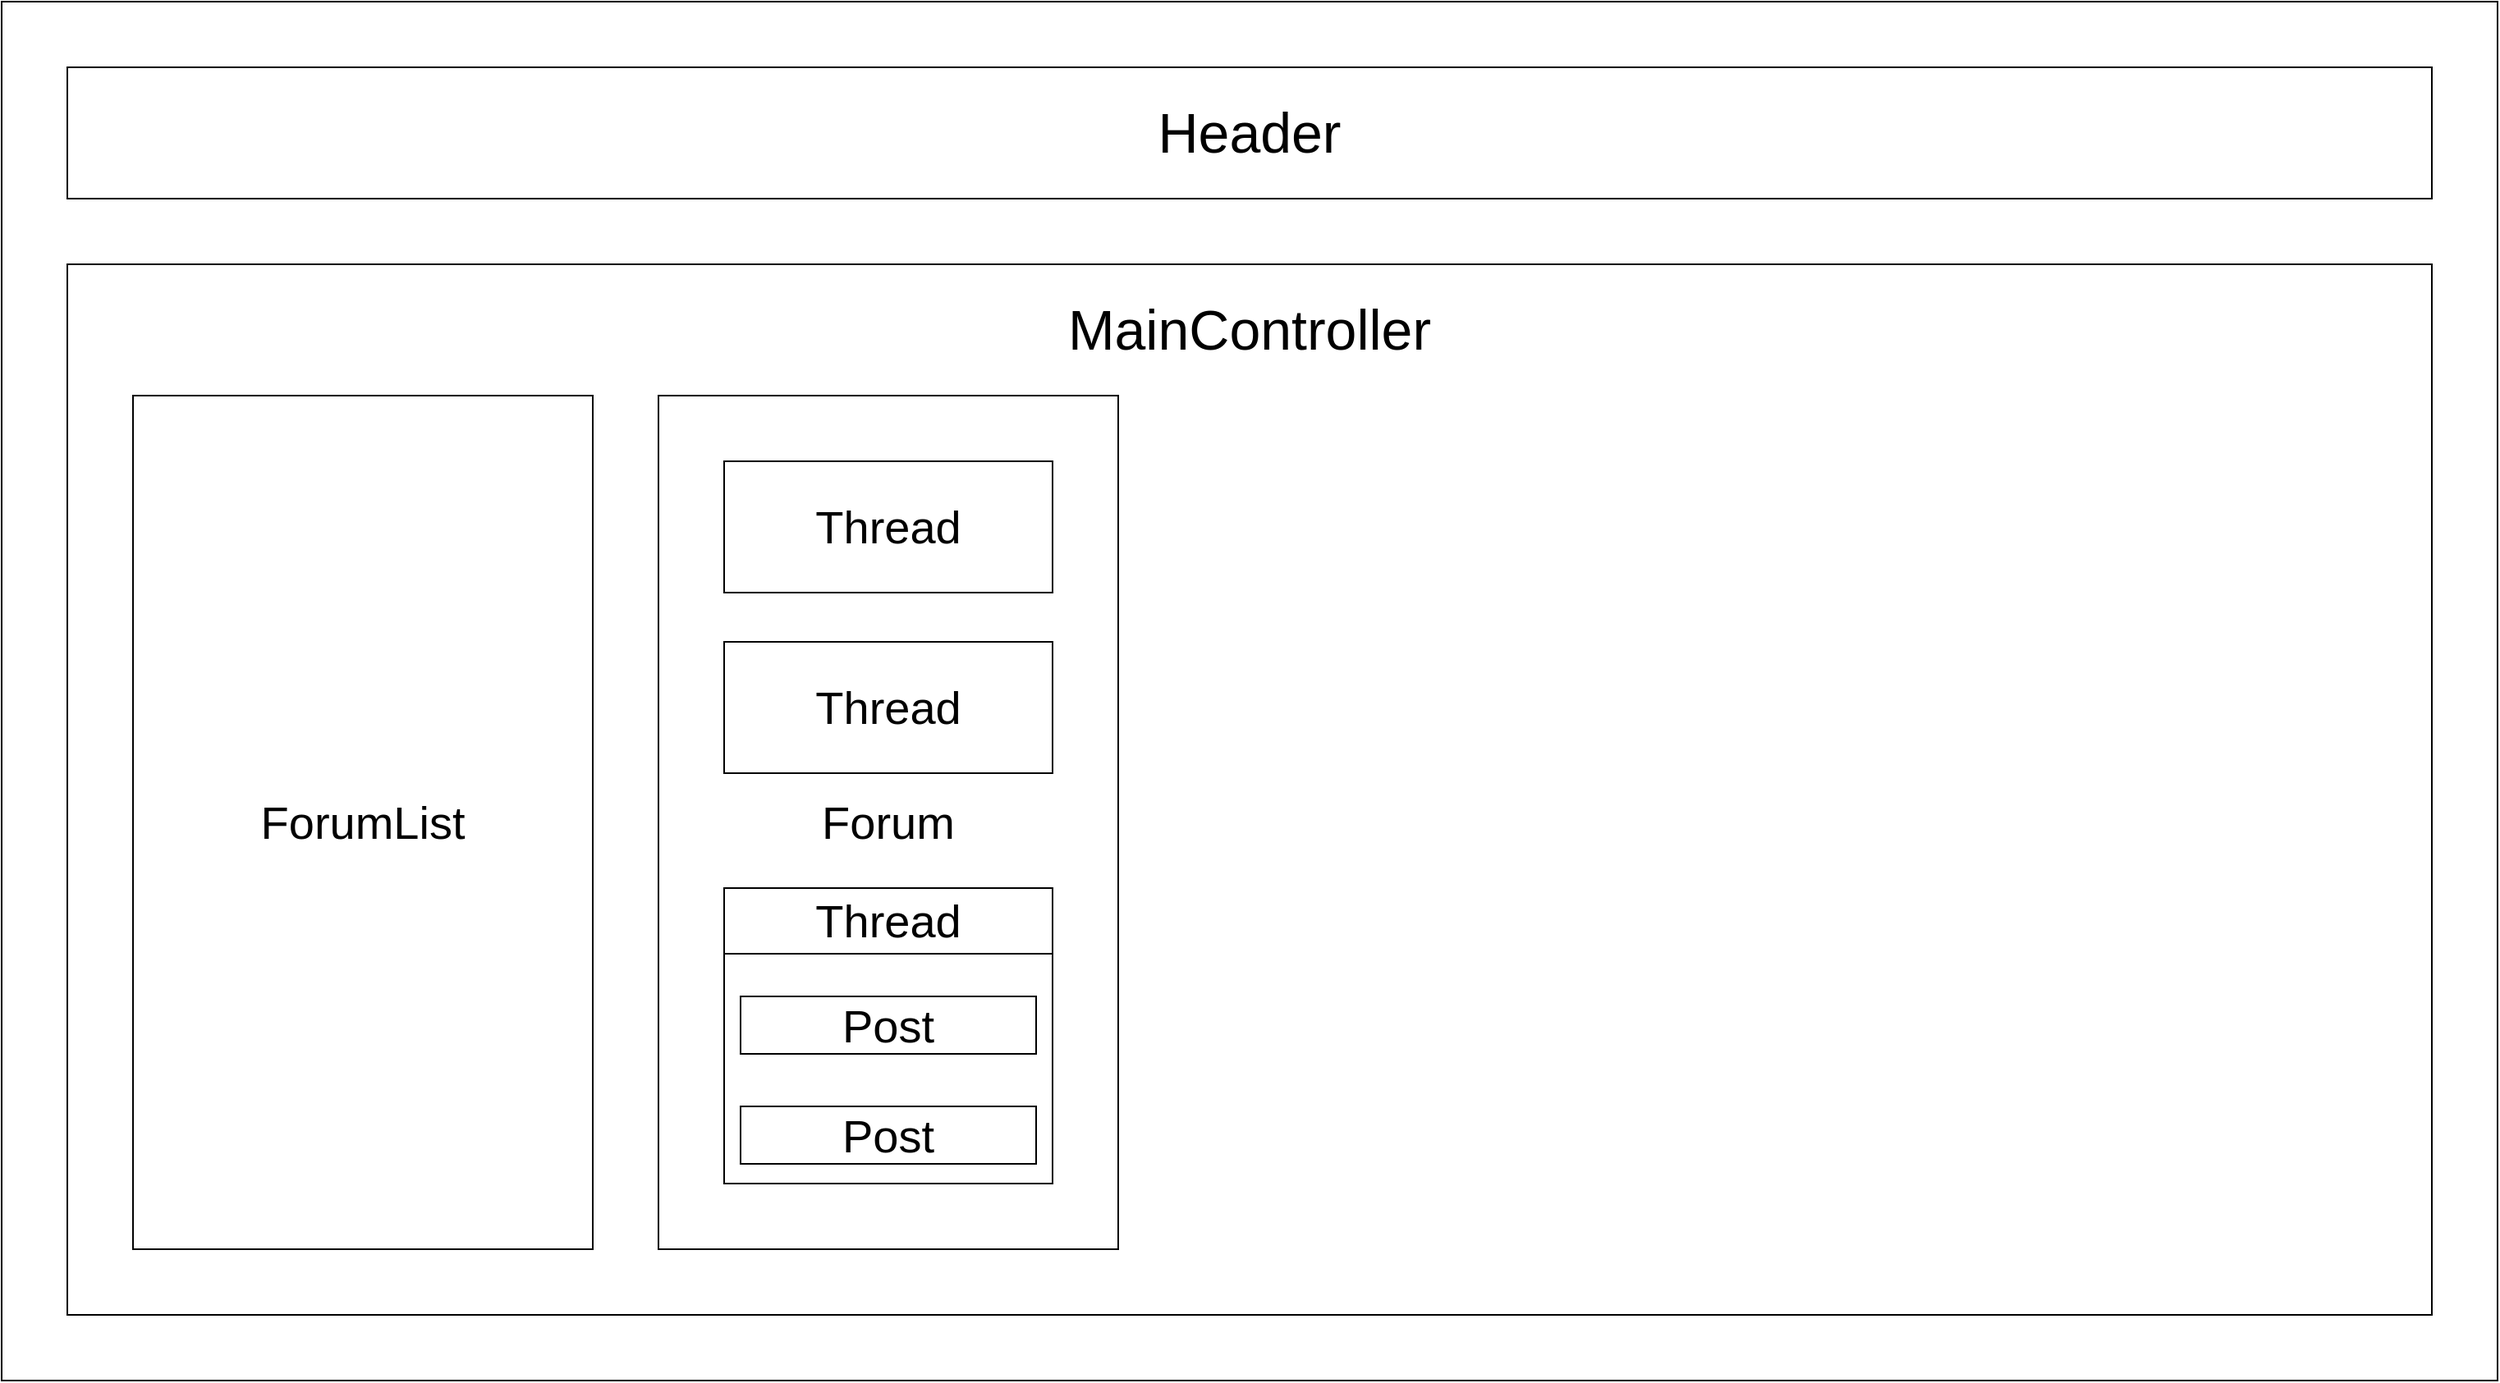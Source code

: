 <mxfile version="19.0.3" type="github">
  <diagram id="Nc_1yeXyaFWwP883QMn9" name="Page-1">
    <mxGraphModel dx="2031" dy="1140" grid="1" gridSize="10" guides="1" tooltips="1" connect="1" arrows="1" fold="1" page="1" pageScale="1" pageWidth="1600" pageHeight="900" math="0" shadow="0">
      <root>
        <mxCell id="0" />
        <mxCell id="1" parent="0" />
        <mxCell id="FCu0ZWnHnzeFnXwt4U6b-4" value="&lt;font style=&quot;font-size: 34px;&quot;&gt;&lt;br&gt;&lt;/font&gt;" style="whiteSpace=wrap;html=1;fillColor=none;" vertex="1" parent="1">
          <mxGeometry x="80" y="200" width="1440" height="640" as="geometry" />
        </mxCell>
        <mxCell id="FCu0ZWnHnzeFnXwt4U6b-1" value="" style="whiteSpace=wrap;html=1;fillColor=none;" vertex="1" parent="1">
          <mxGeometry x="40" y="40" width="1520" height="840" as="geometry" />
        </mxCell>
        <mxCell id="t14pOA8oHzgpplHpscmw-1" value="ForumList" style="rounded=0;whiteSpace=wrap;html=1;fontSize=28;" vertex="1" parent="1">
          <mxGeometry x="120" y="280" width="280" height="520" as="geometry" />
        </mxCell>
        <mxCell id="FCu0ZWnHnzeFnXwt4U6b-2" value="&lt;font style=&quot;font-size: 34px;&quot;&gt;Header&lt;/font&gt;" style="whiteSpace=wrap;html=1;fillColor=none;" vertex="1" parent="1">
          <mxGeometry x="80" y="80" width="1440" height="80" as="geometry" />
        </mxCell>
        <mxCell id="FCu0ZWnHnzeFnXwt4U6b-3" value="&lt;font style=&quot;font-size: 34px;&quot;&gt;MainController&lt;br&gt;&lt;/font&gt;" style="whiteSpace=wrap;html=1;fillColor=none;strokeColor=none;" vertex="1" parent="1">
          <mxGeometry x="80" y="200" width="1440" height="80" as="geometry" />
        </mxCell>
        <mxCell id="FCu0ZWnHnzeFnXwt4U6b-5" value="Forum" style="rounded=0;whiteSpace=wrap;html=1;fontSize=28;fillColor=none;" vertex="1" parent="1">
          <mxGeometry x="440" y="280" width="280" height="520" as="geometry" />
        </mxCell>
        <mxCell id="FCu0ZWnHnzeFnXwt4U6b-6" value="Thread" style="rounded=0;whiteSpace=wrap;html=1;fontSize=28;" vertex="1" parent="1">
          <mxGeometry x="480" y="320" width="200" height="80" as="geometry" />
        </mxCell>
        <mxCell id="FCu0ZWnHnzeFnXwt4U6b-8" value="Thread" style="rounded=0;whiteSpace=wrap;html=1;fontSize=28;" vertex="1" parent="1">
          <mxGeometry x="480" y="430" width="200" height="80" as="geometry" />
        </mxCell>
        <mxCell id="FCu0ZWnHnzeFnXwt4U6b-9" value="" style="rounded=0;whiteSpace=wrap;html=1;fontSize=28;" vertex="1" parent="1">
          <mxGeometry x="480" y="580" width="200" height="180" as="geometry" />
        </mxCell>
        <mxCell id="FCu0ZWnHnzeFnXwt4U6b-7" value="Post" style="rounded=0;whiteSpace=wrap;html=1;fontSize=28;" vertex="1" parent="1">
          <mxGeometry x="490" y="646" width="180" height="35" as="geometry" />
        </mxCell>
        <mxCell id="FCu0ZWnHnzeFnXwt4U6b-10" value="Thread" style="rounded=0;whiteSpace=wrap;html=1;fontSize=28;" vertex="1" parent="1">
          <mxGeometry x="480" y="580" width="200" height="40" as="geometry" />
        </mxCell>
        <mxCell id="FCu0ZWnHnzeFnXwt4U6b-11" value="Post" style="rounded=0;whiteSpace=wrap;html=1;fontSize=28;" vertex="1" parent="1">
          <mxGeometry x="490" y="713" width="180" height="35" as="geometry" />
        </mxCell>
      </root>
    </mxGraphModel>
  </diagram>
</mxfile>

